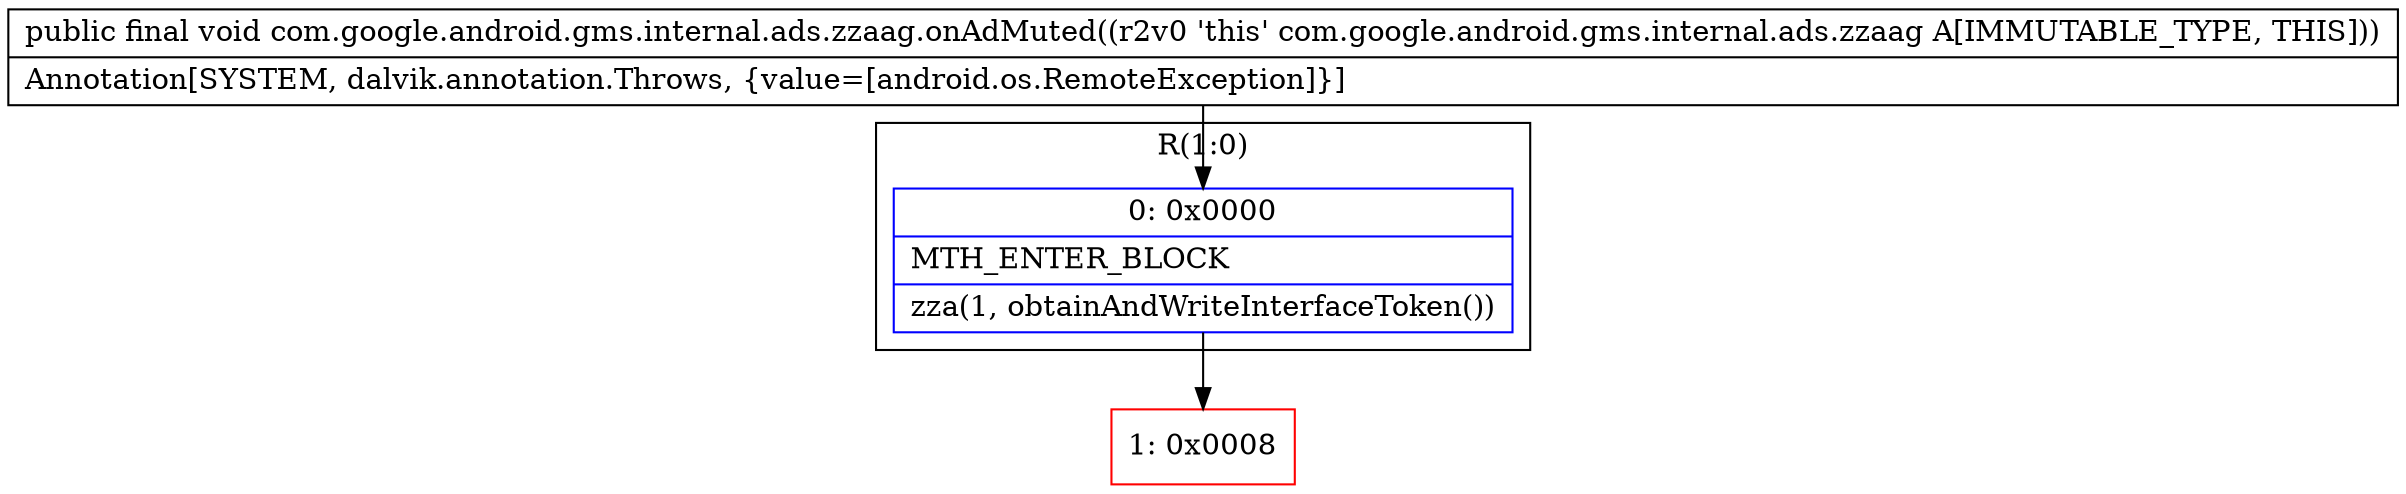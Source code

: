 digraph "CFG forcom.google.android.gms.internal.ads.zzaag.onAdMuted()V" {
subgraph cluster_Region_1009404815 {
label = "R(1:0)";
node [shape=record,color=blue];
Node_0 [shape=record,label="{0\:\ 0x0000|MTH_ENTER_BLOCK\l|zza(1, obtainAndWriteInterfaceToken())\l}"];
}
Node_1 [shape=record,color=red,label="{1\:\ 0x0008}"];
MethodNode[shape=record,label="{public final void com.google.android.gms.internal.ads.zzaag.onAdMuted((r2v0 'this' com.google.android.gms.internal.ads.zzaag A[IMMUTABLE_TYPE, THIS]))  | Annotation[SYSTEM, dalvik.annotation.Throws, \{value=[android.os.RemoteException]\}]\l}"];
MethodNode -> Node_0;
Node_0 -> Node_1;
}

